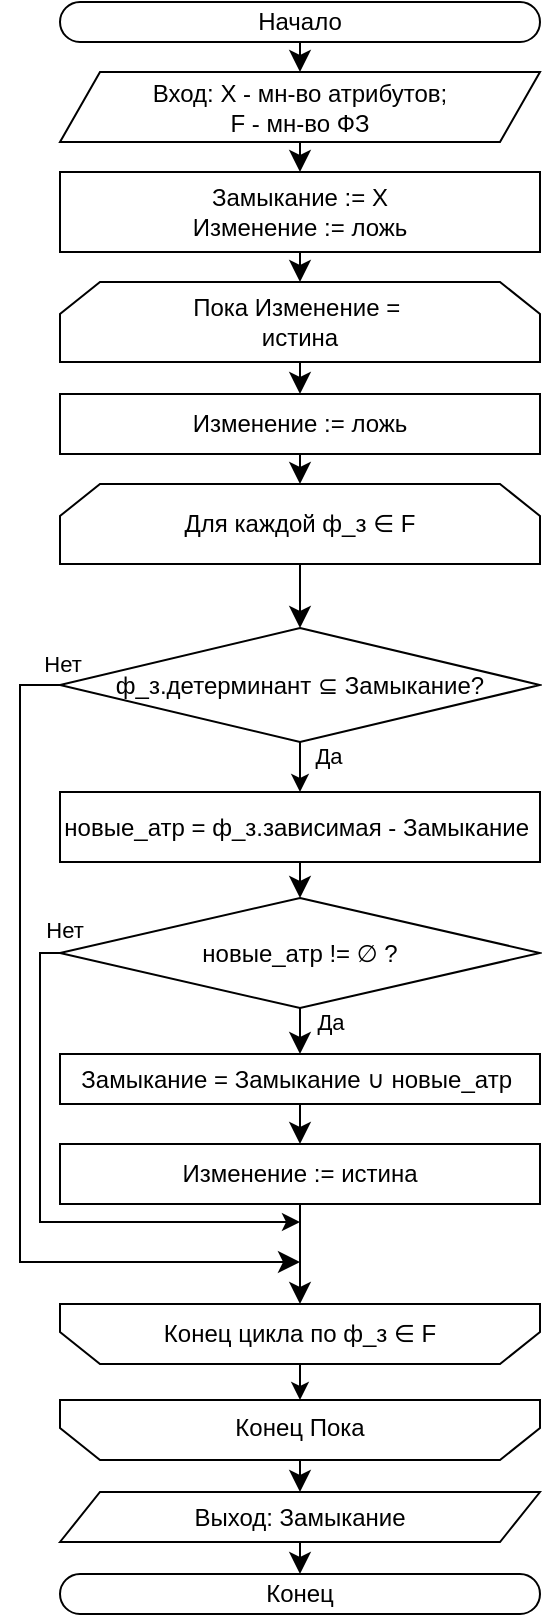 <mxfile version="27.1.6">
  <diagram name="Страница — 1" id="yxvooAZSalY6dUlZ2c_e">
    <mxGraphModel dx="602" dy="1127" grid="1" gridSize="10" guides="1" tooltips="1" connect="1" arrows="1" fold="1" page="1" pageScale="1" pageWidth="827" pageHeight="1169" math="0" shadow="0">
      <root>
        <mxCell id="0" />
        <mxCell id="1" parent="0" />
        <mxCell id="HLJOkULmmG-zA_QJz1kp-19" style="edgeStyle=none;curved=1;rounded=0;orthogonalLoop=1;jettySize=auto;html=1;entryX=0.5;entryY=0;entryDx=0;entryDy=0;fontSize=12;startSize=8;endSize=8;exitX=0.5;exitY=1;exitDx=0;exitDy=0;" parent="1" source="bRl4WjssJwXENgCvOd_k-1" target="HLJOkULmmG-zA_QJz1kp-2" edge="1">
          <mxGeometry relative="1" as="geometry">
            <mxPoint x="240" y="140" as="sourcePoint" />
          </mxGeometry>
        </mxCell>
        <mxCell id="HLJOkULmmG-zA_QJz1kp-20" style="edgeStyle=none;curved=1;rounded=0;orthogonalLoop=1;jettySize=auto;html=1;entryX=0.5;entryY=0;entryDx=0;entryDy=0;fontSize=12;startSize=8;endSize=8;" parent="1" source="HLJOkULmmG-zA_QJz1kp-2" target="HLJOkULmmG-zA_QJz1kp-3" edge="1">
          <mxGeometry relative="1" as="geometry" />
        </mxCell>
        <mxCell id="HLJOkULmmG-zA_QJz1kp-2" value="Вход: X - мн-во атрибутов;&lt;div&gt;F - мн-во ФЗ&lt;/div&gt;" style="shape=parallelogram;perimeter=parallelogramPerimeter;whiteSpace=wrap;html=1;fixedSize=1;" parent="1" vertex="1">
          <mxGeometry x="120" y="155" width="240" height="35" as="geometry" />
        </mxCell>
        <mxCell id="HLJOkULmmG-zA_QJz1kp-21" style="edgeStyle=none;curved=1;rounded=0;orthogonalLoop=1;jettySize=auto;html=1;entryX=0.5;entryY=0;entryDx=0;entryDy=0;fontSize=12;startSize=8;endSize=8;" parent="1" source="HLJOkULmmG-zA_QJz1kp-3" target="HLJOkULmmG-zA_QJz1kp-4" edge="1">
          <mxGeometry relative="1" as="geometry" />
        </mxCell>
        <mxCell id="HLJOkULmmG-zA_QJz1kp-3" value="Замыкание := X&lt;div&gt;Изменение := ложь&lt;/div&gt;" style="rounded=0;whiteSpace=wrap;html=1;" parent="1" vertex="1">
          <mxGeometry x="120" y="205" width="240" height="40" as="geometry" />
        </mxCell>
        <mxCell id="HLJOkULmmG-zA_QJz1kp-22" style="edgeStyle=none;curved=1;rounded=0;orthogonalLoop=1;jettySize=auto;html=1;entryX=0.5;entryY=0;entryDx=0;entryDy=0;fontSize=12;startSize=8;endSize=8;" parent="1" source="HLJOkULmmG-zA_QJz1kp-4" target="HLJOkULmmG-zA_QJz1kp-5" edge="1">
          <mxGeometry relative="1" as="geometry" />
        </mxCell>
        <mxCell id="HLJOkULmmG-zA_QJz1kp-4" value="Пока Изменение =&amp;nbsp;&lt;div&gt;истина&lt;/div&gt;" style="shape=loopLimit;whiteSpace=wrap;html=1;" parent="1" vertex="1">
          <mxGeometry x="120" y="260" width="240" height="40" as="geometry" />
        </mxCell>
        <mxCell id="HLJOkULmmG-zA_QJz1kp-23" style="edgeStyle=none;curved=1;rounded=0;orthogonalLoop=1;jettySize=auto;html=1;entryX=0.5;entryY=0;entryDx=0;entryDy=0;fontSize=12;startSize=8;endSize=8;" parent="1" source="HLJOkULmmG-zA_QJz1kp-5" target="HLJOkULmmG-zA_QJz1kp-6" edge="1">
          <mxGeometry relative="1" as="geometry" />
        </mxCell>
        <mxCell id="HLJOkULmmG-zA_QJz1kp-5" value="&lt;div&gt;Изменение := ложь&lt;/div&gt;" style="rounded=0;whiteSpace=wrap;html=1;" parent="1" vertex="1">
          <mxGeometry x="120" y="316" width="240" height="30" as="geometry" />
        </mxCell>
        <mxCell id="HLJOkULmmG-zA_QJz1kp-24" style="edgeStyle=none;curved=1;rounded=0;orthogonalLoop=1;jettySize=auto;html=1;entryX=0.5;entryY=0;entryDx=0;entryDy=0;fontSize=12;startSize=8;endSize=8;" parent="1" source="HLJOkULmmG-zA_QJz1kp-6" target="HLJOkULmmG-zA_QJz1kp-7" edge="1">
          <mxGeometry relative="1" as="geometry" />
        </mxCell>
        <mxCell id="HLJOkULmmG-zA_QJz1kp-6" value="Для каждой ф_з ∈ F" style="shape=loopLimit;whiteSpace=wrap;html=1;" parent="1" vertex="1">
          <mxGeometry x="120" y="361" width="240" height="40" as="geometry" />
        </mxCell>
        <mxCell id="HLJOkULmmG-zA_QJz1kp-25" style="edgeStyle=orthogonalEdgeStyle;rounded=0;orthogonalLoop=1;jettySize=auto;html=1;fontSize=12;startSize=8;endSize=8;exitX=0;exitY=0.5;exitDx=0;exitDy=0;" parent="1" source="HLJOkULmmG-zA_QJz1kp-7" edge="1">
          <mxGeometry relative="1" as="geometry">
            <mxPoint x="240" y="750" as="targetPoint" />
            <Array as="points">
              <mxPoint x="100" y="462" />
              <mxPoint x="100" y="750" />
            </Array>
          </mxGeometry>
        </mxCell>
        <mxCell id="W7il9bWZsfVynt4NoXlm-1" style="edgeStyle=orthogonalEdgeStyle;rounded=0;orthogonalLoop=1;jettySize=auto;html=1;entryX=0.5;entryY=0;entryDx=0;entryDy=0;" edge="1" parent="1" source="HLJOkULmmG-zA_QJz1kp-7" target="HLJOkULmmG-zA_QJz1kp-10">
          <mxGeometry relative="1" as="geometry" />
        </mxCell>
        <mxCell id="HLJOkULmmG-zA_QJz1kp-7" value="ф_з.детерминант ⊆ Замыкание?" style="rhombus;whiteSpace=wrap;html=1;" parent="1" vertex="1">
          <mxGeometry x="120" y="433" width="240" height="57" as="geometry" />
        </mxCell>
        <mxCell id="HLJOkULmmG-zA_QJz1kp-18" style="edgeStyle=none;curved=1;rounded=0;orthogonalLoop=1;jettySize=auto;html=1;exitX=0.5;exitY=1;exitDx=0;exitDy=0;entryX=0.5;entryY=0;entryDx=0;entryDy=0;fontSize=12;startSize=8;endSize=8;" parent="1" target="HLJOkULmmG-zA_QJz1kp-11" edge="1">
          <mxGeometry relative="1" as="geometry">
            <mxPoint x="240" y="538" as="sourcePoint" />
          </mxGeometry>
        </mxCell>
        <mxCell id="HLJOkULmmG-zA_QJz1kp-10" value="новые_атр = ф_з.зависимая - Замыкание&amp;nbsp;" style="rounded=0;whiteSpace=wrap;html=1;" parent="1" vertex="1">
          <mxGeometry x="120" y="515" width="240" height="35" as="geometry" />
        </mxCell>
        <mxCell id="HLJOkULmmG-zA_QJz1kp-12" style="edgeStyle=orthogonalEdgeStyle;rounded=0;orthogonalLoop=1;jettySize=auto;html=1;fontSize=12;startSize=8;endSize=8;entryX=0.5;entryY=0;entryDx=0;entryDy=0;exitX=0.5;exitY=1;exitDx=0;exitDy=0;" parent="1" source="HLJOkULmmG-zA_QJz1kp-11" target="HLJOkULmmG-zA_QJz1kp-13" edge="1">
          <mxGeometry relative="1" as="geometry">
            <mxPoint x="580" y="788" as="targetPoint" />
            <Array as="points">
              <mxPoint x="240" y="620" />
              <mxPoint x="240" y="620" />
            </Array>
          </mxGeometry>
        </mxCell>
        <mxCell id="bRl4WjssJwXENgCvOd_k-2" style="edgeStyle=orthogonalEdgeStyle;rounded=0;orthogonalLoop=1;jettySize=auto;html=1;exitX=0;exitY=0.5;exitDx=0;exitDy=0;" parent="1" source="HLJOkULmmG-zA_QJz1kp-11" edge="1">
          <mxGeometry relative="1" as="geometry">
            <mxPoint x="240" y="730" as="targetPoint" />
            <Array as="points">
              <mxPoint x="110" y="596" />
              <mxPoint x="110" y="730" />
            </Array>
          </mxGeometry>
        </mxCell>
        <mxCell id="HLJOkULmmG-zA_QJz1kp-11" value="новые_атр != ∅&amp;nbsp;?" style="rhombus;whiteSpace=wrap;html=1;" parent="1" vertex="1">
          <mxGeometry x="120" y="568" width="240" height="55" as="geometry" />
        </mxCell>
        <mxCell id="HLJOkULmmG-zA_QJz1kp-26" style="edgeStyle=none;curved=1;rounded=0;orthogonalLoop=1;jettySize=auto;html=1;exitX=0.5;exitY=1;exitDx=0;exitDy=0;entryX=0.5;entryY=0;entryDx=0;entryDy=0;fontSize=12;startSize=8;endSize=8;" parent="1" source="HLJOkULmmG-zA_QJz1kp-13" target="HLJOkULmmG-zA_QJz1kp-14" edge="1">
          <mxGeometry relative="1" as="geometry" />
        </mxCell>
        <mxCell id="HLJOkULmmG-zA_QJz1kp-13" value="Замыкание = Замыкание&amp;nbsp;∪ новые_атр&amp;nbsp;" style="rounded=0;whiteSpace=wrap;html=1;" parent="1" vertex="1">
          <mxGeometry x="120" y="646" width="240" height="25" as="geometry" />
        </mxCell>
        <mxCell id="HLJOkULmmG-zA_QJz1kp-36" style="edgeStyle=none;curved=1;rounded=0;orthogonalLoop=1;jettySize=auto;html=1;entryX=0.5;entryY=1;entryDx=0;entryDy=0;fontSize=12;startSize=8;endSize=8;" parent="1" source="HLJOkULmmG-zA_QJz1kp-14" target="bRl4WjssJwXENgCvOd_k-3" edge="1">
          <mxGeometry relative="1" as="geometry">
            <mxPoint x="241" y="741" as="targetPoint" />
          </mxGeometry>
        </mxCell>
        <mxCell id="HLJOkULmmG-zA_QJz1kp-14" value="&lt;div&gt;Изменение := истина&lt;/div&gt;" style="rounded=0;whiteSpace=wrap;html=1;" parent="1" vertex="1">
          <mxGeometry x="120" y="691" width="240" height="30" as="geometry" />
        </mxCell>
        <mxCell id="HLJOkULmmG-zA_QJz1kp-31" value="" style="group" parent="1" vertex="1" connectable="0">
          <mxGeometry x="120" y="813" width="240" height="36" as="geometry" />
        </mxCell>
        <mxCell id="HLJOkULmmG-zA_QJz1kp-32" value="" style="shape=loopLimit;whiteSpace=wrap;html=1;rotation=-180;" parent="HLJOkULmmG-zA_QJz1kp-31" vertex="1">
          <mxGeometry y="6" width="240" height="30" as="geometry" />
        </mxCell>
        <mxCell id="HLJOkULmmG-zA_QJz1kp-33" value="&lt;font style=&quot;font-size: 12px;&quot;&gt;Конец Пока&lt;/font&gt;" style="text;strokeColor=none;fillColor=none;html=1;align=center;verticalAlign=middle;whiteSpace=wrap;rounded=0;fontSize=16;" parent="HLJOkULmmG-zA_QJz1kp-31" vertex="1">
          <mxGeometry x="36.774" y="6" width="166.452" height="24" as="geometry" />
        </mxCell>
        <mxCell id="HLJOkULmmG-zA_QJz1kp-40" style="edgeStyle=none;curved=1;rounded=0;orthogonalLoop=1;jettySize=auto;html=1;fontSize=12;startSize=8;endSize=8;entryX=0.5;entryY=0;entryDx=0;entryDy=0;" parent="1" source="HLJOkULmmG-zA_QJz1kp-37" target="bRl4WjssJwXENgCvOd_k-8" edge="1">
          <mxGeometry relative="1" as="geometry">
            <mxPoint x="240" y="913" as="targetPoint" />
          </mxGeometry>
        </mxCell>
        <mxCell id="HLJOkULmmG-zA_QJz1kp-37" value="Выход: Замыкание" style="shape=parallelogram;perimeter=parallelogramPerimeter;whiteSpace=wrap;html=1;fixedSize=1;" parent="1" vertex="1">
          <mxGeometry x="120" y="865" width="240" height="25" as="geometry" />
        </mxCell>
        <mxCell id="HLJOkULmmG-zA_QJz1kp-38" style="edgeStyle=none;curved=1;rounded=0;orthogonalLoop=1;jettySize=auto;html=1;entryX=0.5;entryY=0;entryDx=0;entryDy=0;fontSize=12;startSize=8;endSize=8;exitX=0.5;exitY=0;exitDx=0;exitDy=0;" parent="1" source="HLJOkULmmG-zA_QJz1kp-32" target="HLJOkULmmG-zA_QJz1kp-37" edge="1">
          <mxGeometry relative="1" as="geometry" />
        </mxCell>
        <mxCell id="rCXxmUfS-9hTCnVj1lQe-3" value="Нет" style="edgeLabel;html=1;align=center;verticalAlign=middle;resizable=0;points=[];" parent="1" vertex="1" connectable="0">
          <mxGeometry x="131" y="449" as="geometry">
            <mxPoint x="-10" y="2" as="offset" />
          </mxGeometry>
        </mxCell>
        <mxCell id="rCXxmUfS-9hTCnVj1lQe-4" value="Нет" style="edgeLabel;html=1;align=center;verticalAlign=middle;resizable=0;points=[];" parent="1" vertex="1" connectable="0">
          <mxGeometry x="132" y="582" as="geometry">
            <mxPoint x="-10" y="2" as="offset" />
          </mxGeometry>
        </mxCell>
        <mxCell id="rCXxmUfS-9hTCnVj1lQe-5" value="Да" style="edgeLabel;html=1;align=center;verticalAlign=middle;resizable=0;points=[];" parent="1" vertex="1" connectable="0">
          <mxGeometry x="259" y="630" as="geometry">
            <mxPoint x="-4" as="offset" />
          </mxGeometry>
        </mxCell>
        <mxCell id="bRl4WjssJwXENgCvOd_k-1" value="Начало" style="rounded=1;whiteSpace=wrap;html=1;arcSize=100;absoluteArcSize=1;" parent="1" vertex="1">
          <mxGeometry x="120" y="120" width="240" height="20" as="geometry" />
        </mxCell>
        <mxCell id="bRl4WjssJwXENgCvOd_k-5" value="" style="group" parent="1" vertex="1" connectable="0">
          <mxGeometry x="120" y="771" width="240" height="30" as="geometry" />
        </mxCell>
        <mxCell id="bRl4WjssJwXENgCvOd_k-3" value="" style="shape=loopLimit;whiteSpace=wrap;html=1;rotation=-180;" parent="bRl4WjssJwXENgCvOd_k-5" vertex="1">
          <mxGeometry width="240" height="30" as="geometry" />
        </mxCell>
        <mxCell id="HLJOkULmmG-zA_QJz1kp-17" value="&lt;font style=&quot;font-size: 12px;&quot;&gt;Конец цикла по ф_з&amp;nbsp;∈ F&lt;/font&gt;" style="text;strokeColor=none;fillColor=none;html=1;align=center;verticalAlign=middle;whiteSpace=wrap;rounded=0;fontSize=16;" parent="bRl4WjssJwXENgCvOd_k-5" vertex="1">
          <mxGeometry x="36" y="4" width="168" height="18" as="geometry" />
        </mxCell>
        <mxCell id="bRl4WjssJwXENgCvOd_k-7" style="edgeStyle=orthogonalEdgeStyle;rounded=0;orthogonalLoop=1;jettySize=auto;html=1;entryX=0.5;entryY=0;entryDx=0;entryDy=0;exitX=0.5;exitY=0;exitDx=0;exitDy=0;" parent="1" source="bRl4WjssJwXENgCvOd_k-3" target="HLJOkULmmG-zA_QJz1kp-33" edge="1">
          <mxGeometry relative="1" as="geometry">
            <mxPoint x="240" y="803" as="sourcePoint" />
          </mxGeometry>
        </mxCell>
        <mxCell id="bRl4WjssJwXENgCvOd_k-8" value="Конец" style="rounded=1;whiteSpace=wrap;html=1;arcSize=100;absoluteArcSize=1;" parent="1" vertex="1">
          <mxGeometry x="120" y="906" width="240" height="20" as="geometry" />
        </mxCell>
        <mxCell id="W7il9bWZsfVynt4NoXlm-2" value="Да" style="edgeLabel;html=1;align=center;verticalAlign=middle;resizable=0;points=[];" vertex="1" connectable="0" parent="1">
          <mxGeometry x="254" y="497" as="geometry" />
        </mxCell>
      </root>
    </mxGraphModel>
  </diagram>
</mxfile>
